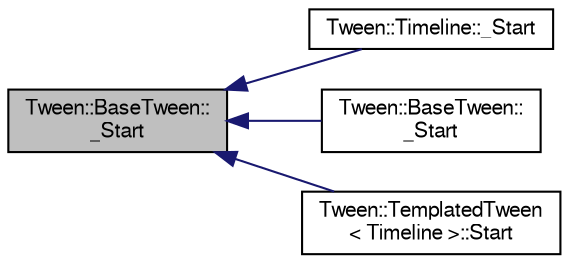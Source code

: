 digraph "Tween::BaseTween::_Start"
{
  bgcolor="transparent";
  edge [fontname="FreeSans",fontsize="10",labelfontname="FreeSans",labelfontsize="10"];
  node [fontname="FreeSans",fontsize="10",shape=record];
  rankdir="LR";
  Node1 [label="Tween::BaseTween::\l_Start",height=0.2,width=0.4,color="black", fillcolor="grey75", style="filled" fontcolor="black"];
  Node1 -> Node2 [dir="back",color="midnightblue",fontsize="10",style="solid",fontname="FreeSans"];
  Node2 [label="Tween::Timeline::_Start",height=0.2,width=0.4,color="black",URL="$d5/d9c/classTween_1_1Timeline.html#a9889541a99247b5a43863ce4f96f9cd3"];
  Node1 -> Node3 [dir="back",color="midnightblue",fontsize="10",style="solid",fontname="FreeSans"];
  Node3 [label="Tween::BaseTween::\l_Start",height=0.2,width=0.4,color="black",URL="$dc/d9e/classTween_1_1BaseTween.html#ada403e4f9b9f8e1b12dc4c494e365ac3"];
  Node1 -> Node4 [dir="back",color="midnightblue",fontsize="10",style="solid",fontname="FreeSans"];
  Node4 [label="Tween::TemplatedTween\l\< Timeline \>::Start",height=0.2,width=0.4,color="black",URL="$d5/dac/classTween_1_1TemplatedTween.html#a75cbe9d40b080ea1329315069758062a"];
}
